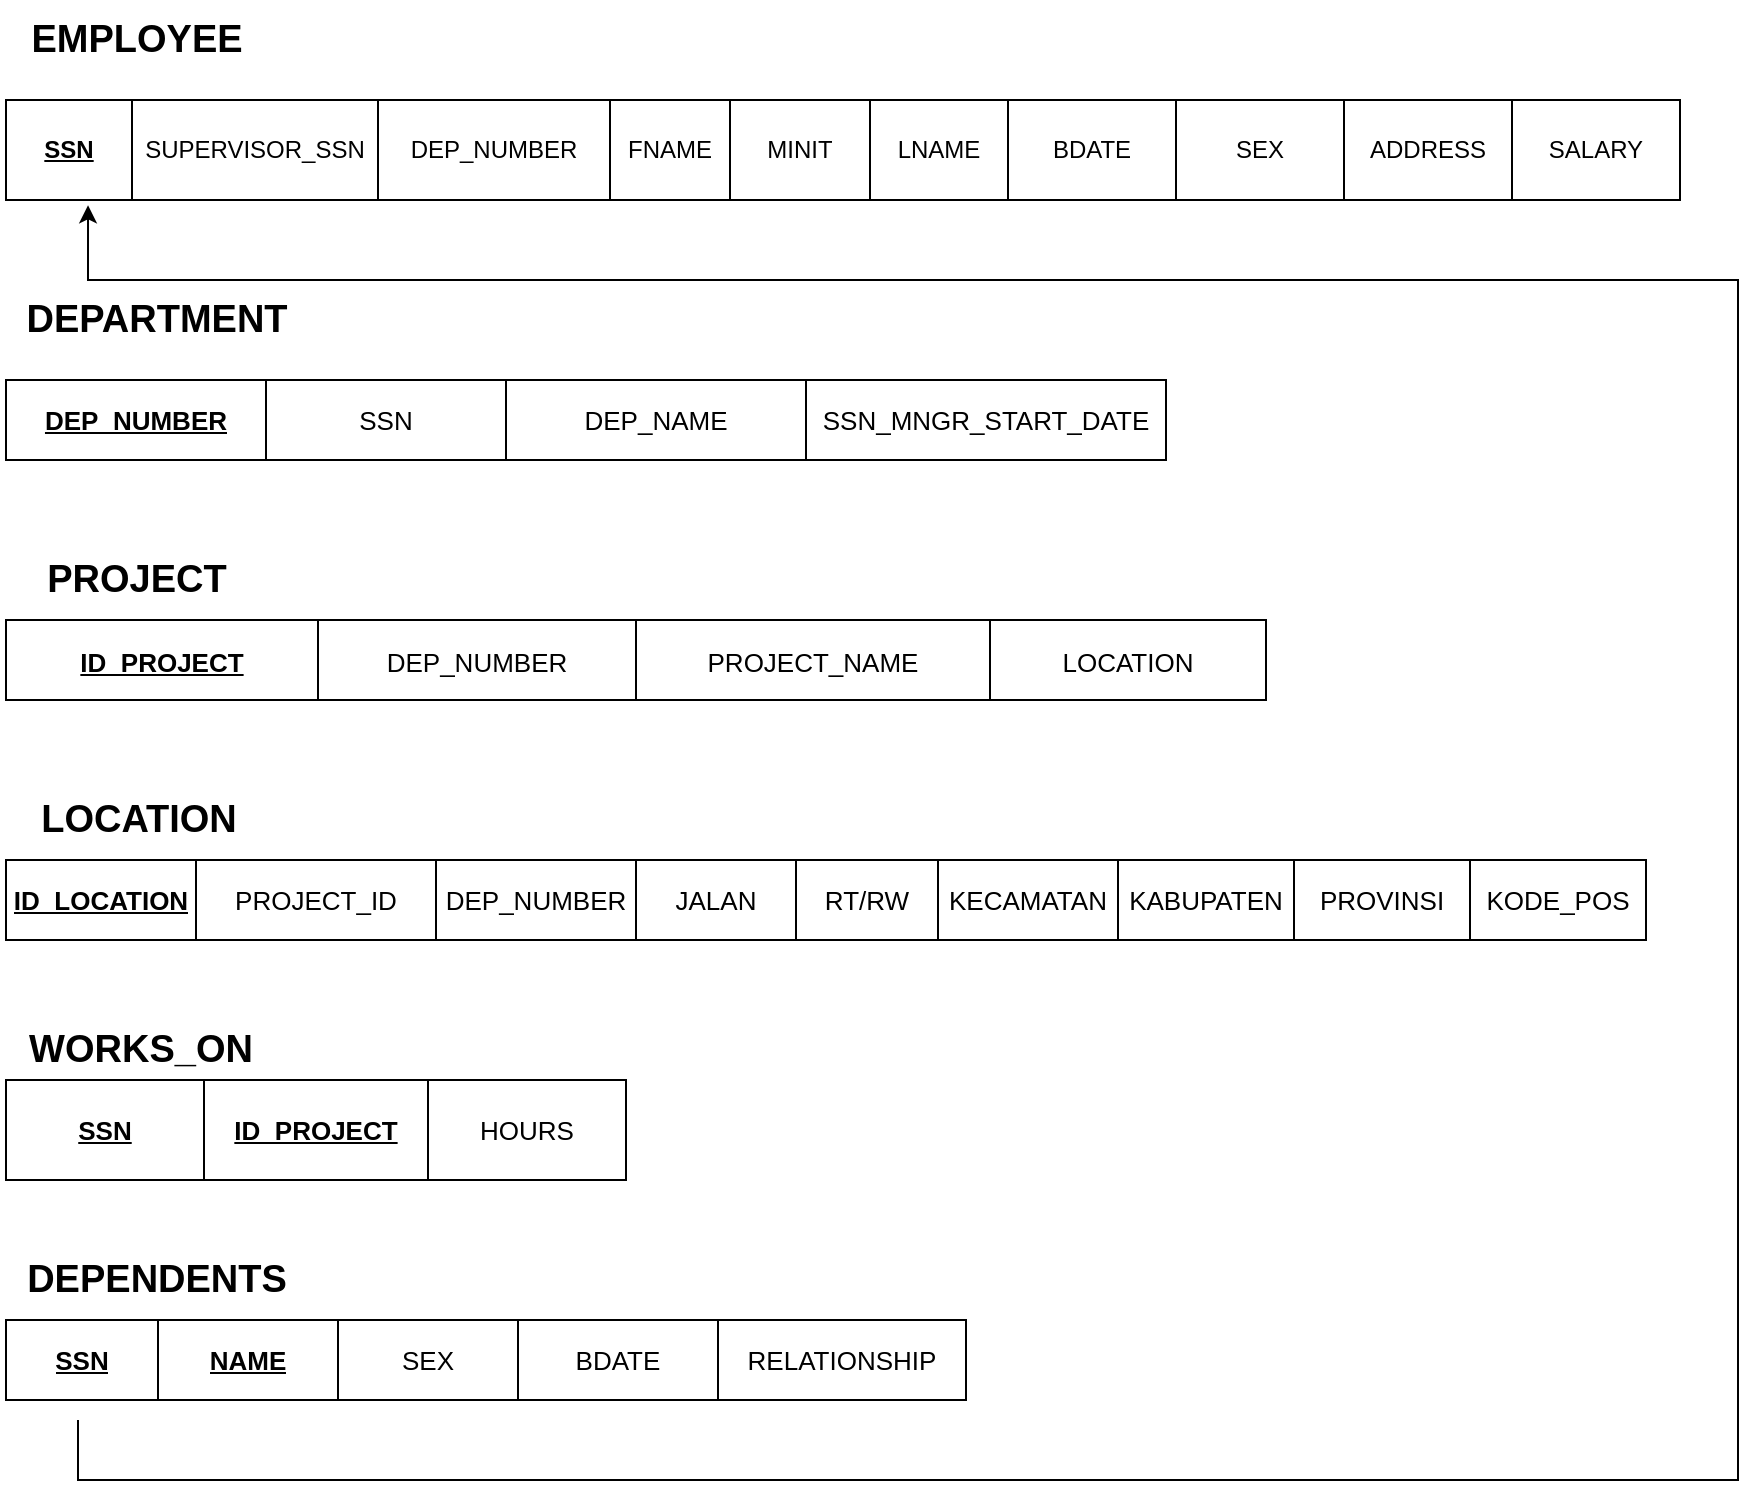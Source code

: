 <mxfile version="20.3.7" type="github"><diagram id="BTv470Oc1mjoHUc5IOD0" name="Page-1"><mxGraphModel dx="1694" dy="1022" grid="1" gridSize="10" guides="1" tooltips="1" connect="1" arrows="1" fold="1" page="1" pageScale="1" pageWidth="850" pageHeight="1100" math="0" shadow="0"><root><mxCell id="0"/><mxCell id="1" parent="0"/><mxCell id="v1vIa1xV1tvnQ-AfuU4b-1" value="" style="shape=table;startSize=0;container=1;collapsible=0;childLayout=tableLayout;" vertex="1" parent="1"><mxGeometry x="4" y="100" width="837" height="50" as="geometry"/></mxCell><mxCell id="v1vIa1xV1tvnQ-AfuU4b-2" value="" style="shape=tableRow;horizontal=0;startSize=0;swimlaneHead=0;swimlaneBody=0;top=0;left=0;bottom=0;right=0;collapsible=0;dropTarget=0;fillColor=none;points=[[0,0.5],[1,0.5]];portConstraint=eastwest;" vertex="1" parent="v1vIa1xV1tvnQ-AfuU4b-1"><mxGeometry width="837" height="50" as="geometry"/></mxCell><mxCell id="v1vIa1xV1tvnQ-AfuU4b-3" value="&lt;u&gt;&lt;b&gt;SSN&lt;/b&gt;&lt;/u&gt;" style="shape=partialRectangle;html=1;whiteSpace=wrap;connectable=0;overflow=hidden;fillColor=none;top=0;left=0;bottom=0;right=0;pointerEvents=1;" vertex="1" parent="v1vIa1xV1tvnQ-AfuU4b-2"><mxGeometry width="63" height="50" as="geometry"><mxRectangle width="63" height="50" as="alternateBounds"/></mxGeometry></mxCell><mxCell id="v1vIa1xV1tvnQ-AfuU4b-4" value="SUPERVISOR_SSN" style="shape=partialRectangle;html=1;whiteSpace=wrap;connectable=0;overflow=hidden;fillColor=none;top=0;left=0;bottom=0;right=0;pointerEvents=1;" vertex="1" parent="v1vIa1xV1tvnQ-AfuU4b-2"><mxGeometry x="63" width="123" height="50" as="geometry"><mxRectangle width="123" height="50" as="alternateBounds"/></mxGeometry></mxCell><mxCell id="v1vIa1xV1tvnQ-AfuU4b-5" value="DEP_NUMBER" style="shape=partialRectangle;html=1;whiteSpace=wrap;connectable=0;overflow=hidden;fillColor=none;top=0;left=0;bottom=0;right=0;pointerEvents=1;" vertex="1" parent="v1vIa1xV1tvnQ-AfuU4b-2"><mxGeometry x="186" width="116" height="50" as="geometry"><mxRectangle width="116" height="50" as="alternateBounds"/></mxGeometry></mxCell><mxCell id="v1vIa1xV1tvnQ-AfuU4b-6" value="FNAME" style="shape=partialRectangle;html=1;whiteSpace=wrap;connectable=0;overflow=hidden;fillColor=none;top=0;left=0;bottom=0;right=0;pointerEvents=1;" vertex="1" parent="v1vIa1xV1tvnQ-AfuU4b-2"><mxGeometry x="302" width="60" height="50" as="geometry"><mxRectangle width="60" height="50" as="alternateBounds"/></mxGeometry></mxCell><mxCell id="v1vIa1xV1tvnQ-AfuU4b-7" value="MINIT" style="shape=partialRectangle;html=1;whiteSpace=wrap;connectable=0;overflow=hidden;fillColor=none;top=0;left=0;bottom=0;right=0;pointerEvents=1;" vertex="1" parent="v1vIa1xV1tvnQ-AfuU4b-2"><mxGeometry x="362" width="70" height="50" as="geometry"><mxRectangle width="70" height="50" as="alternateBounds"/></mxGeometry></mxCell><mxCell id="v1vIa1xV1tvnQ-AfuU4b-8" value="LNAME" style="shape=partialRectangle;html=1;whiteSpace=wrap;connectable=0;overflow=hidden;fillColor=none;top=0;left=0;bottom=0;right=0;pointerEvents=1;" vertex="1" parent="v1vIa1xV1tvnQ-AfuU4b-2"><mxGeometry x="432" width="69" height="50" as="geometry"><mxRectangle width="69" height="50" as="alternateBounds"/></mxGeometry></mxCell><mxCell id="v1vIa1xV1tvnQ-AfuU4b-9" value="BDATE" style="shape=partialRectangle;html=1;whiteSpace=wrap;connectable=0;overflow=hidden;fillColor=none;top=0;left=0;bottom=0;right=0;pointerEvents=1;" vertex="1" parent="v1vIa1xV1tvnQ-AfuU4b-2"><mxGeometry x="501" width="84" height="50" as="geometry"><mxRectangle width="84" height="50" as="alternateBounds"/></mxGeometry></mxCell><mxCell id="v1vIa1xV1tvnQ-AfuU4b-10" value="SEX" style="shape=partialRectangle;html=1;whiteSpace=wrap;connectable=0;overflow=hidden;fillColor=none;top=0;left=0;bottom=0;right=0;pointerEvents=1;" vertex="1" parent="v1vIa1xV1tvnQ-AfuU4b-2"><mxGeometry x="585" width="84" height="50" as="geometry"><mxRectangle width="84" height="50" as="alternateBounds"/></mxGeometry></mxCell><mxCell id="v1vIa1xV1tvnQ-AfuU4b-11" value="ADDRESS" style="shape=partialRectangle;html=1;whiteSpace=wrap;connectable=0;overflow=hidden;fillColor=none;top=0;left=0;bottom=0;right=0;pointerEvents=1;" vertex="1" parent="v1vIa1xV1tvnQ-AfuU4b-2"><mxGeometry x="669" width="84" height="50" as="geometry"><mxRectangle width="84" height="50" as="alternateBounds"/></mxGeometry></mxCell><mxCell id="v1vIa1xV1tvnQ-AfuU4b-12" value="SALARY" style="shape=partialRectangle;html=1;whiteSpace=wrap;connectable=0;overflow=hidden;fillColor=none;top=0;left=0;bottom=0;right=0;pointerEvents=1;" vertex="1" parent="v1vIa1xV1tvnQ-AfuU4b-2"><mxGeometry x="753" width="84" height="50" as="geometry"><mxRectangle width="84" height="50" as="alternateBounds"/></mxGeometry></mxCell><mxCell id="v1vIa1xV1tvnQ-AfuU4b-18" value="" style="shape=table;startSize=0;container=1;collapsible=0;childLayout=tableLayout;fontSize=13;" vertex="1" parent="1"><mxGeometry x="4" y="480" width="820" height="40" as="geometry"/></mxCell><mxCell id="v1vIa1xV1tvnQ-AfuU4b-19" value="" style="shape=tableRow;horizontal=0;startSize=0;swimlaneHead=0;swimlaneBody=0;top=0;left=0;bottom=0;right=0;collapsible=0;dropTarget=0;fillColor=none;points=[[0,0.5],[1,0.5]];portConstraint=eastwest;fontSize=13;" vertex="1" parent="v1vIa1xV1tvnQ-AfuU4b-18"><mxGeometry width="820" height="40" as="geometry"/></mxCell><mxCell id="v1vIa1xV1tvnQ-AfuU4b-20" value="&lt;b&gt;&lt;u&gt;ID_LOCATION&lt;/u&gt;&lt;/b&gt;" style="shape=partialRectangle;html=1;whiteSpace=wrap;connectable=0;overflow=hidden;fillColor=none;top=0;left=0;bottom=0;right=0;pointerEvents=1;fontSize=13;" vertex="1" parent="v1vIa1xV1tvnQ-AfuU4b-19"><mxGeometry width="95" height="40" as="geometry"><mxRectangle width="95" height="40" as="alternateBounds"/></mxGeometry></mxCell><mxCell id="v1vIa1xV1tvnQ-AfuU4b-21" value="PROJECT_ID" style="shape=partialRectangle;html=1;whiteSpace=wrap;connectable=0;overflow=hidden;fillColor=none;top=0;left=0;bottom=0;right=0;pointerEvents=1;fontSize=13;" vertex="1" parent="v1vIa1xV1tvnQ-AfuU4b-19"><mxGeometry x="95" width="120" height="40" as="geometry"><mxRectangle width="120" height="40" as="alternateBounds"/></mxGeometry></mxCell><mxCell id="v1vIa1xV1tvnQ-AfuU4b-22" value="DEP_NUMBER" style="shape=partialRectangle;html=1;whiteSpace=wrap;connectable=0;overflow=hidden;fillColor=none;top=0;left=0;bottom=0;right=0;pointerEvents=1;fontSize=13;" vertex="1" parent="v1vIa1xV1tvnQ-AfuU4b-19"><mxGeometry x="215" width="100" height="40" as="geometry"><mxRectangle width="100" height="40" as="alternateBounds"/></mxGeometry></mxCell><mxCell id="v1vIa1xV1tvnQ-AfuU4b-23" value="JALAN" style="shape=partialRectangle;html=1;whiteSpace=wrap;connectable=0;overflow=hidden;fillColor=none;top=0;left=0;bottom=0;right=0;pointerEvents=1;fontSize=13;" vertex="1" parent="v1vIa1xV1tvnQ-AfuU4b-19"><mxGeometry x="315" width="80" height="40" as="geometry"><mxRectangle width="80" height="40" as="alternateBounds"/></mxGeometry></mxCell><mxCell id="v1vIa1xV1tvnQ-AfuU4b-24" value="RT/RW" style="shape=partialRectangle;html=1;whiteSpace=wrap;connectable=0;overflow=hidden;fillColor=none;top=0;left=0;bottom=0;right=0;pointerEvents=1;fontSize=13;" vertex="1" parent="v1vIa1xV1tvnQ-AfuU4b-19"><mxGeometry x="395" width="71" height="40" as="geometry"><mxRectangle width="71" height="40" as="alternateBounds"/></mxGeometry></mxCell><mxCell id="v1vIa1xV1tvnQ-AfuU4b-25" value="KECAMATAN" style="shape=partialRectangle;html=1;whiteSpace=wrap;connectable=0;overflow=hidden;fillColor=none;top=0;left=0;bottom=0;right=0;pointerEvents=1;fontSize=13;" vertex="1" parent="v1vIa1xV1tvnQ-AfuU4b-19"><mxGeometry x="466" width="90" height="40" as="geometry"><mxRectangle width="90" height="40" as="alternateBounds"/></mxGeometry></mxCell><mxCell id="v1vIa1xV1tvnQ-AfuU4b-26" value="KABUPATEN" style="shape=partialRectangle;html=1;whiteSpace=wrap;connectable=0;overflow=hidden;fillColor=none;top=0;left=0;bottom=0;right=0;pointerEvents=1;fontSize=13;" vertex="1" parent="v1vIa1xV1tvnQ-AfuU4b-19"><mxGeometry x="556" width="88" height="40" as="geometry"><mxRectangle width="88" height="40" as="alternateBounds"/></mxGeometry></mxCell><mxCell id="v1vIa1xV1tvnQ-AfuU4b-27" value="PROVINSI" style="shape=partialRectangle;html=1;whiteSpace=wrap;connectable=0;overflow=hidden;fillColor=none;top=0;left=0;bottom=0;right=0;pointerEvents=1;fontSize=13;" vertex="1" parent="v1vIa1xV1tvnQ-AfuU4b-19"><mxGeometry x="644" width="88" height="40" as="geometry"><mxRectangle width="88" height="40" as="alternateBounds"/></mxGeometry></mxCell><mxCell id="v1vIa1xV1tvnQ-AfuU4b-28" value="KODE_POS" style="shape=partialRectangle;html=1;whiteSpace=wrap;connectable=0;overflow=hidden;fillColor=none;top=0;left=0;bottom=0;right=0;pointerEvents=1;fontSize=13;" vertex="1" parent="v1vIa1xV1tvnQ-AfuU4b-19"><mxGeometry x="732" width="88" height="40" as="geometry"><mxRectangle width="88" height="40" as="alternateBounds"/></mxGeometry></mxCell><mxCell id="v1vIa1xV1tvnQ-AfuU4b-36" value="" style="shape=table;startSize=0;container=1;collapsible=0;childLayout=tableLayout;fontSize=13;" vertex="1" parent="1"><mxGeometry x="4" y="240" width="580" height="40" as="geometry"/></mxCell><mxCell id="v1vIa1xV1tvnQ-AfuU4b-37" value="" style="shape=tableRow;horizontal=0;startSize=0;swimlaneHead=0;swimlaneBody=0;top=0;left=0;bottom=0;right=0;collapsible=0;dropTarget=0;fillColor=none;points=[[0,0.5],[1,0.5]];portConstraint=eastwest;fontSize=13;" vertex="1" parent="v1vIa1xV1tvnQ-AfuU4b-36"><mxGeometry width="580" height="40" as="geometry"/></mxCell><mxCell id="v1vIa1xV1tvnQ-AfuU4b-38" value="&lt;u&gt;&lt;b&gt;DEP_NUMBER&lt;/b&gt;&lt;/u&gt;" style="shape=partialRectangle;html=1;whiteSpace=wrap;connectable=0;overflow=hidden;fillColor=none;top=0;left=0;bottom=0;right=0;pointerEvents=1;fontSize=13;" vertex="1" parent="v1vIa1xV1tvnQ-AfuU4b-37"><mxGeometry width="130" height="40" as="geometry"><mxRectangle width="130" height="40" as="alternateBounds"/></mxGeometry></mxCell><mxCell id="v1vIa1xV1tvnQ-AfuU4b-39" value="SSN" style="shape=partialRectangle;html=1;whiteSpace=wrap;connectable=0;overflow=hidden;fillColor=none;top=0;left=0;bottom=0;right=0;pointerEvents=1;fontSize=13;" vertex="1" parent="v1vIa1xV1tvnQ-AfuU4b-37"><mxGeometry x="130" width="120" height="40" as="geometry"><mxRectangle width="120" height="40" as="alternateBounds"/></mxGeometry></mxCell><mxCell id="v1vIa1xV1tvnQ-AfuU4b-40" value="DEP_NAME" style="shape=partialRectangle;html=1;whiteSpace=wrap;connectable=0;overflow=hidden;fillColor=none;top=0;left=0;bottom=0;right=0;pointerEvents=1;fontSize=13;" vertex="1" parent="v1vIa1xV1tvnQ-AfuU4b-37"><mxGeometry x="250" width="150" height="40" as="geometry"><mxRectangle width="150" height="40" as="alternateBounds"/></mxGeometry></mxCell><mxCell id="v1vIa1xV1tvnQ-AfuU4b-41" value="SSN_MNGR_START_DATE" style="shape=partialRectangle;html=1;whiteSpace=wrap;connectable=0;overflow=hidden;fillColor=none;top=0;left=0;bottom=0;right=0;pointerEvents=1;fontSize=13;" vertex="1" parent="v1vIa1xV1tvnQ-AfuU4b-37"><mxGeometry x="400" width="180" height="40" as="geometry"><mxRectangle width="180" height="40" as="alternateBounds"/></mxGeometry></mxCell><mxCell id="v1vIa1xV1tvnQ-AfuU4b-42" value="&lt;font style=&quot;font-size: 19px;&quot;&gt;&lt;b&gt;EMPLOYEE&lt;/b&gt;&lt;/font&gt;" style="text;html=1;align=center;verticalAlign=middle;resizable=0;points=[];autosize=1;strokeColor=none;fillColor=none;fontSize=13;" vertex="1" parent="1"><mxGeometry x="4" y="50" width="130" height="40" as="geometry"/></mxCell><mxCell id="v1vIa1xV1tvnQ-AfuU4b-43" value="&lt;font style=&quot;font-size: 19px;&quot;&gt;&lt;b&gt;DEPARTMENT&lt;/b&gt;&lt;/font&gt;" style="text;html=1;align=center;verticalAlign=middle;resizable=0;points=[];autosize=1;strokeColor=none;fillColor=none;fontSize=13;" vertex="1" parent="1"><mxGeometry x="4" y="190" width="150" height="40" as="geometry"/></mxCell><mxCell id="v1vIa1xV1tvnQ-AfuU4b-44" value="&lt;span style=&quot;font-size: 19px;&quot;&gt;&lt;b&gt;LOCATION&lt;/b&gt;&lt;/span&gt;" style="text;html=1;align=center;verticalAlign=middle;resizable=0;points=[];autosize=1;strokeColor=none;fillColor=none;fontSize=13;" vertex="1" parent="1"><mxGeometry x="10" y="440" width="120" height="40" as="geometry"/></mxCell><mxCell id="v1vIa1xV1tvnQ-AfuU4b-45" value="&lt;span style=&quot;font-size: 19px;&quot;&gt;&lt;b&gt;PROJECT&lt;/b&gt;&lt;/span&gt;" style="text;html=1;align=center;verticalAlign=middle;resizable=0;points=[];autosize=1;strokeColor=none;fillColor=none;fontSize=13;" vertex="1" parent="1"><mxGeometry x="14" y="320" width="110" height="40" as="geometry"/></mxCell><mxCell id="v1vIa1xV1tvnQ-AfuU4b-46" value="" style="shape=table;startSize=0;container=1;collapsible=0;childLayout=tableLayout;fontSize=19;" vertex="1" parent="1"><mxGeometry x="4" y="360" width="630" height="40" as="geometry"/></mxCell><mxCell id="v1vIa1xV1tvnQ-AfuU4b-47" value="" style="shape=tableRow;horizontal=0;startSize=0;swimlaneHead=0;swimlaneBody=0;top=0;left=0;bottom=0;right=0;collapsible=0;dropTarget=0;fillColor=none;points=[[0,0.5],[1,0.5]];portConstraint=eastwest;fontSize=19;" vertex="1" parent="v1vIa1xV1tvnQ-AfuU4b-46"><mxGeometry width="630" height="40" as="geometry"/></mxCell><mxCell id="v1vIa1xV1tvnQ-AfuU4b-48" value="&lt;font style=&quot;font-size: 13px;&quot;&gt;&lt;b&gt;&lt;u&gt;ID_PROJECT&lt;/u&gt;&lt;/b&gt;&lt;/font&gt;" style="shape=partialRectangle;html=1;whiteSpace=wrap;connectable=0;overflow=hidden;fillColor=none;top=0;left=0;bottom=0;right=0;pointerEvents=1;fontSize=19;" vertex="1" parent="v1vIa1xV1tvnQ-AfuU4b-47"><mxGeometry width="156" height="40" as="geometry"><mxRectangle width="156" height="40" as="alternateBounds"/></mxGeometry></mxCell><mxCell id="v1vIa1xV1tvnQ-AfuU4b-49" value="&lt;font style=&quot;font-size: 13px;&quot;&gt;DEP_NUMBER&lt;/font&gt;" style="shape=partialRectangle;html=1;whiteSpace=wrap;connectable=0;overflow=hidden;fillColor=none;top=0;left=0;bottom=0;right=0;pointerEvents=1;fontSize=19;" vertex="1" parent="v1vIa1xV1tvnQ-AfuU4b-47"><mxGeometry x="156" width="159" height="40" as="geometry"><mxRectangle width="159" height="40" as="alternateBounds"/></mxGeometry></mxCell><mxCell id="v1vIa1xV1tvnQ-AfuU4b-50" value="&lt;font style=&quot;font-size: 13px;&quot;&gt;PROJECT_NAME&lt;/font&gt;" style="shape=partialRectangle;html=1;whiteSpace=wrap;connectable=0;overflow=hidden;fillColor=none;top=0;left=0;bottom=0;right=0;pointerEvents=1;fontSize=19;" vertex="1" parent="v1vIa1xV1tvnQ-AfuU4b-47"><mxGeometry x="315" width="177" height="40" as="geometry"><mxRectangle width="177" height="40" as="alternateBounds"/></mxGeometry></mxCell><mxCell id="v1vIa1xV1tvnQ-AfuU4b-51" value="&lt;font style=&quot;font-size: 13px;&quot;&gt;LOCATION&lt;/font&gt;" style="shape=partialRectangle;html=1;whiteSpace=wrap;connectable=0;overflow=hidden;fillColor=none;top=0;left=0;bottom=0;right=0;pointerEvents=1;fontSize=19;" vertex="1" parent="v1vIa1xV1tvnQ-AfuU4b-47"><mxGeometry x="492" width="138" height="40" as="geometry"><mxRectangle width="138" height="40" as="alternateBounds"/></mxGeometry></mxCell><mxCell id="v1vIa1xV1tvnQ-AfuU4b-59" value="&lt;span style=&quot;font-size: 19px;&quot;&gt;&lt;b&gt;WORKS_ON&lt;/b&gt;&lt;/span&gt;" style="text;html=1;align=center;verticalAlign=middle;resizable=0;points=[];autosize=1;strokeColor=none;fillColor=none;fontSize=13;" vertex="1" parent="1"><mxGeometry x="1" y="555" width="140" height="40" as="geometry"/></mxCell><mxCell id="v1vIa1xV1tvnQ-AfuU4b-66" value="" style="shape=table;startSize=0;container=1;collapsible=0;childLayout=tableLayout;fontSize=13;" vertex="1" parent="1"><mxGeometry x="4" y="590" width="310" height="50" as="geometry"/></mxCell><mxCell id="v1vIa1xV1tvnQ-AfuU4b-67" value="" style="shape=tableRow;horizontal=0;startSize=0;swimlaneHead=0;swimlaneBody=0;top=0;left=0;bottom=0;right=0;collapsible=0;dropTarget=0;fillColor=none;points=[[0,0.5],[1,0.5]];portConstraint=eastwest;fontSize=13;" vertex="1" parent="v1vIa1xV1tvnQ-AfuU4b-66"><mxGeometry width="310" height="50" as="geometry"/></mxCell><mxCell id="v1vIa1xV1tvnQ-AfuU4b-68" value="&lt;b&gt;&lt;u&gt;SSN&lt;/u&gt;&lt;/b&gt;" style="shape=partialRectangle;html=1;whiteSpace=wrap;connectable=0;overflow=hidden;fillColor=none;top=0;left=0;bottom=0;right=0;pointerEvents=1;fontSize=13;" vertex="1" parent="v1vIa1xV1tvnQ-AfuU4b-67"><mxGeometry width="99" height="50" as="geometry"><mxRectangle width="99" height="50" as="alternateBounds"/></mxGeometry></mxCell><mxCell id="v1vIa1xV1tvnQ-AfuU4b-69" value="&lt;b&gt;&lt;u&gt;ID_PROJECT&lt;/u&gt;&lt;/b&gt;" style="shape=partialRectangle;html=1;whiteSpace=wrap;connectable=0;overflow=hidden;fillColor=none;top=0;left=0;bottom=0;right=0;pointerEvents=1;fontSize=13;" vertex="1" parent="v1vIa1xV1tvnQ-AfuU4b-67"><mxGeometry x="99" width="112" height="50" as="geometry"><mxRectangle width="112" height="50" as="alternateBounds"/></mxGeometry></mxCell><mxCell id="v1vIa1xV1tvnQ-AfuU4b-70" value="HOURS" style="shape=partialRectangle;html=1;whiteSpace=wrap;connectable=0;overflow=hidden;fillColor=none;top=0;left=0;bottom=0;right=0;pointerEvents=1;fontSize=13;" vertex="1" parent="v1vIa1xV1tvnQ-AfuU4b-67"><mxGeometry x="211" width="99" height="50" as="geometry"><mxRectangle width="99" height="50" as="alternateBounds"/></mxGeometry></mxCell><mxCell id="v1vIa1xV1tvnQ-AfuU4b-71" value="" style="shape=table;startSize=0;container=1;collapsible=0;childLayout=tableLayout;fontSize=13;" vertex="1" parent="1"><mxGeometry x="4" y="710" width="480" height="40" as="geometry"/></mxCell><mxCell id="v1vIa1xV1tvnQ-AfuU4b-72" value="" style="shape=tableRow;horizontal=0;startSize=0;swimlaneHead=0;swimlaneBody=0;top=0;left=0;bottom=0;right=0;collapsible=0;dropTarget=0;fillColor=none;points=[[0,0.5],[1,0.5]];portConstraint=eastwest;fontSize=13;" vertex="1" parent="v1vIa1xV1tvnQ-AfuU4b-71"><mxGeometry width="480" height="40" as="geometry"/></mxCell><mxCell id="v1vIa1xV1tvnQ-AfuU4b-73" value="&lt;b&gt;&lt;u&gt;SSN&lt;/u&gt;&lt;/b&gt;" style="shape=partialRectangle;html=1;whiteSpace=wrap;connectable=0;overflow=hidden;fillColor=none;top=0;left=0;bottom=0;right=0;pointerEvents=1;fontSize=13;" vertex="1" parent="v1vIa1xV1tvnQ-AfuU4b-72"><mxGeometry width="76" height="40" as="geometry"><mxRectangle width="76" height="40" as="alternateBounds"/></mxGeometry></mxCell><mxCell id="v1vIa1xV1tvnQ-AfuU4b-74" value="&lt;u&gt;&lt;b&gt;NAME&lt;/b&gt;&lt;/u&gt;" style="shape=partialRectangle;html=1;whiteSpace=wrap;connectable=0;overflow=hidden;fillColor=none;top=0;left=0;bottom=0;right=0;pointerEvents=1;fontSize=13;" vertex="1" parent="v1vIa1xV1tvnQ-AfuU4b-72"><mxGeometry x="76" width="90" height="40" as="geometry"><mxRectangle width="90" height="40" as="alternateBounds"/></mxGeometry></mxCell><mxCell id="v1vIa1xV1tvnQ-AfuU4b-75" value="SEX" style="shape=partialRectangle;html=1;whiteSpace=wrap;connectable=0;overflow=hidden;fillColor=none;top=0;left=0;bottom=0;right=0;pointerEvents=1;fontSize=13;" vertex="1" parent="v1vIa1xV1tvnQ-AfuU4b-72"><mxGeometry x="166" width="90" height="40" as="geometry"><mxRectangle width="90" height="40" as="alternateBounds"/></mxGeometry></mxCell><mxCell id="v1vIa1xV1tvnQ-AfuU4b-76" value="BDATE" style="shape=partialRectangle;html=1;whiteSpace=wrap;connectable=0;overflow=hidden;fillColor=none;top=0;left=0;bottom=0;right=0;pointerEvents=1;fontSize=13;" vertex="1" parent="v1vIa1xV1tvnQ-AfuU4b-72"><mxGeometry x="256" width="100" height="40" as="geometry"><mxRectangle width="100" height="40" as="alternateBounds"/></mxGeometry></mxCell><mxCell id="v1vIa1xV1tvnQ-AfuU4b-77" value="RELATIONSHIP" style="shape=partialRectangle;html=1;whiteSpace=wrap;connectable=0;overflow=hidden;fillColor=none;top=0;left=0;bottom=0;right=0;pointerEvents=1;fontSize=13;" vertex="1" parent="v1vIa1xV1tvnQ-AfuU4b-72"><mxGeometry x="356" width="124" height="40" as="geometry"><mxRectangle width="124" height="40" as="alternateBounds"/></mxGeometry></mxCell><mxCell id="v1vIa1xV1tvnQ-AfuU4b-78" value="&lt;span style=&quot;font-size: 19px;&quot;&gt;&lt;b&gt;DEPENDENTS&lt;/b&gt;&lt;/span&gt;" style="text;html=1;align=center;verticalAlign=middle;resizable=0;points=[];autosize=1;strokeColor=none;fillColor=none;fontSize=13;" vertex="1" parent="1"><mxGeometry x="4" y="670" width="150" height="40" as="geometry"/></mxCell><mxCell id="v1vIa1xV1tvnQ-AfuU4b-79" value="" style="endArrow=classic;html=1;rounded=0;fontSize=13;entryX=0.049;entryY=1.053;entryDx=0;entryDy=0;entryPerimeter=0;" edge="1" parent="1" target="v1vIa1xV1tvnQ-AfuU4b-2"><mxGeometry width="50" height="50" relative="1" as="geometry"><mxPoint x="40" y="760" as="sourcePoint"/><mxPoint x="90" y="740" as="targetPoint"/><Array as="points"><mxPoint x="40" y="790"/><mxPoint x="870" y="790"/><mxPoint x="870" y="190"/><mxPoint x="45" y="190"/></Array></mxGeometry></mxCell></root></mxGraphModel></diagram></mxfile>